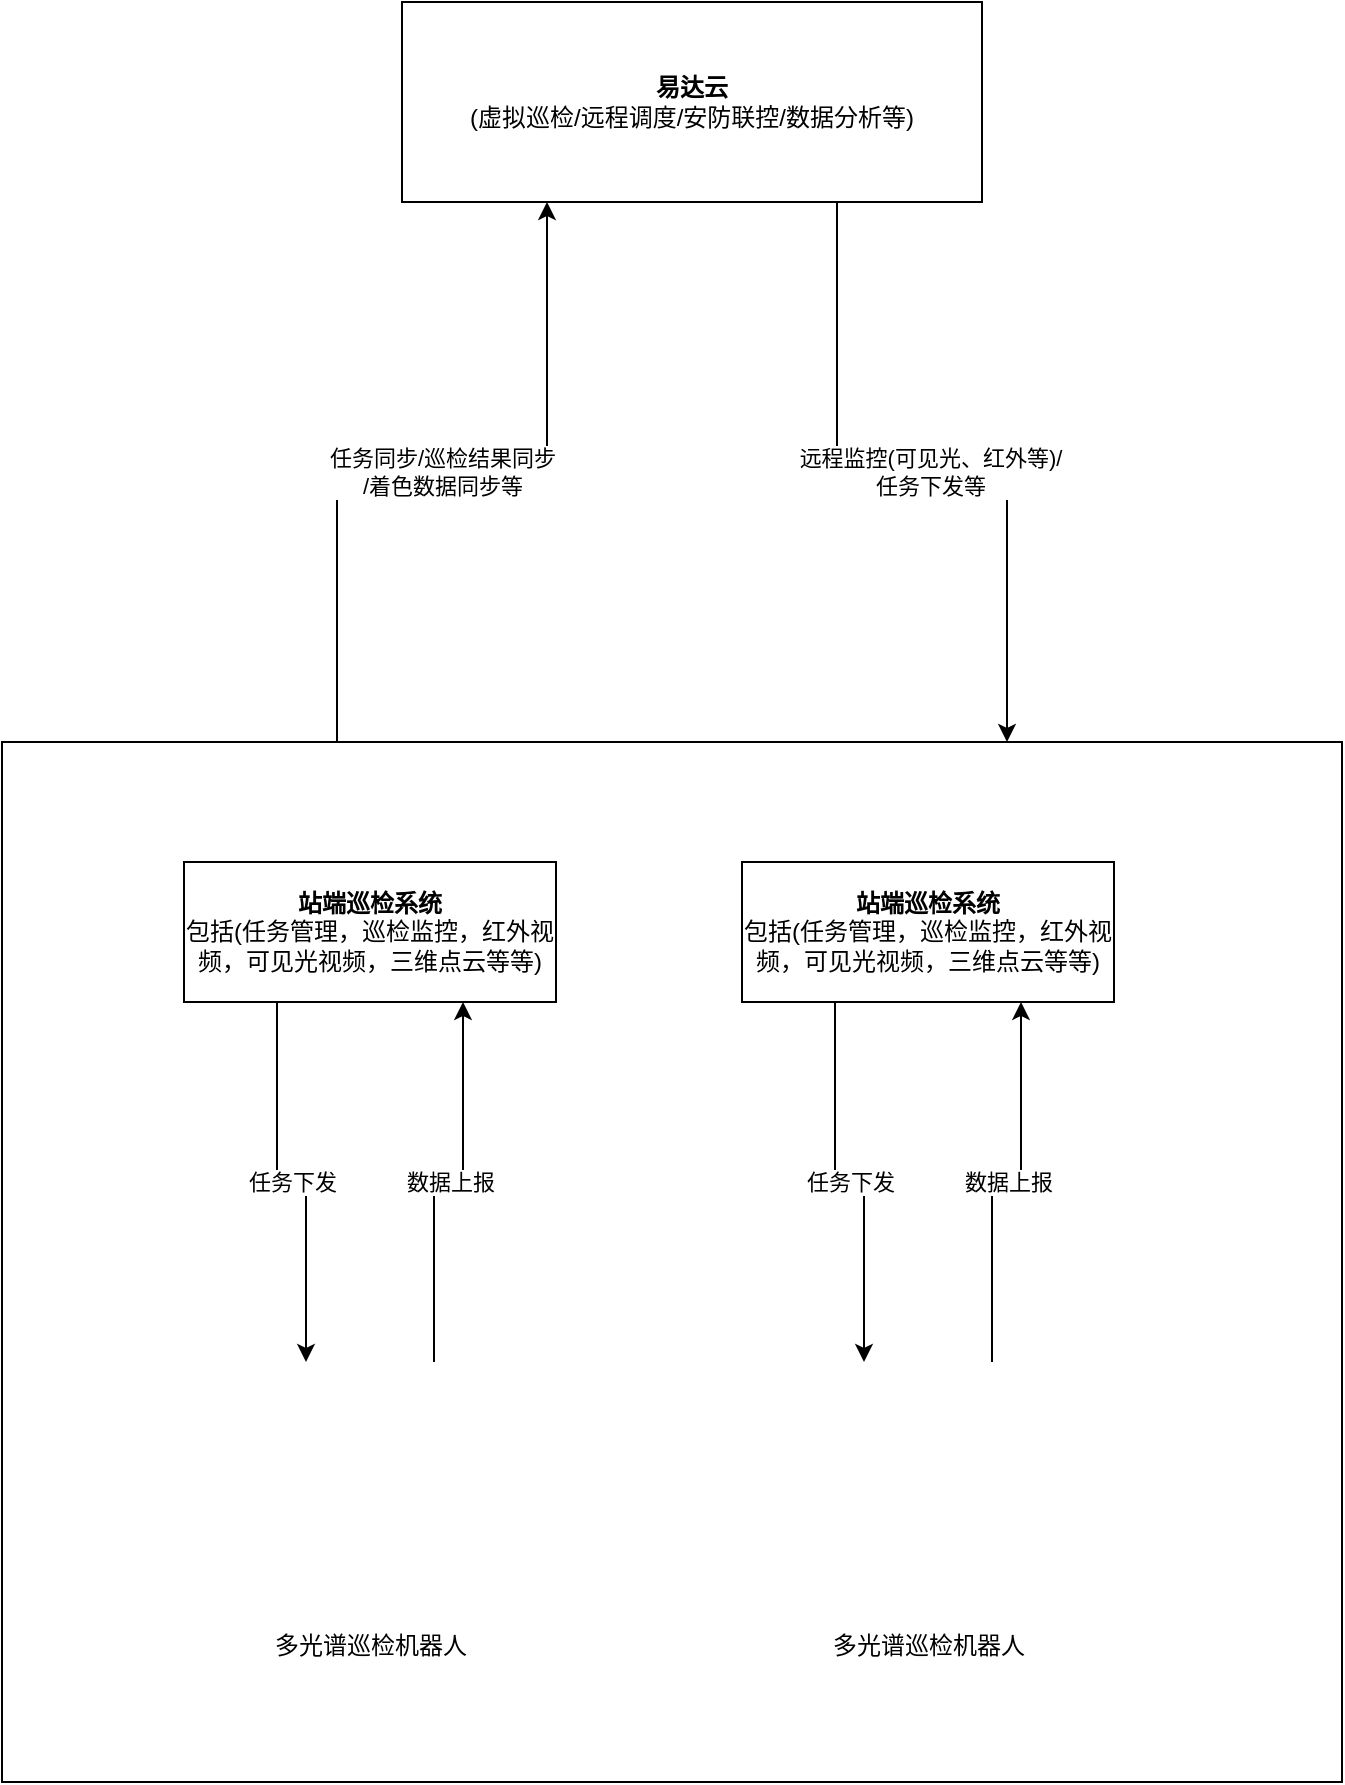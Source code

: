 <mxfile version="13.0.1" type="github">
  <diagram id="0OOSGcVvR7OFmxbcjkcZ" name="第 1 页">
    <mxGraphModel dx="932" dy="508" grid="1" gridSize="10" guides="1" tooltips="1" connect="1" arrows="1" fold="1" page="1" pageScale="1" pageWidth="700" pageHeight="1000" math="0" shadow="0">
      <root>
        <mxCell id="0" />
        <mxCell id="1" parent="0" />
        <mxCell id="Agbn1S0HxGMe0rHe034Y-35" value="任务同步/巡检结果同步&lt;br&gt;/着色数据同步等" style="edgeStyle=orthogonalEdgeStyle;rounded=0;orthogonalLoop=1;jettySize=auto;html=1;exitX=0.25;exitY=0;exitDx=0;exitDy=0;entryX=0.25;entryY=1;entryDx=0;entryDy=0;" edge="1" parent="1" source="Agbn1S0HxGMe0rHe034Y-32" target="Agbn1S0HxGMe0rHe034Y-31">
          <mxGeometry relative="1" as="geometry" />
        </mxCell>
        <mxCell id="Agbn1S0HxGMe0rHe034Y-32" value="" style="rounded=0;whiteSpace=wrap;html=1;" vertex="1" parent="1">
          <mxGeometry x="210" y="810" width="670" height="520" as="geometry" />
        </mxCell>
        <mxCell id="Agbn1S0HxGMe0rHe034Y-22" value="数据上报" style="edgeStyle=orthogonalEdgeStyle;rounded=0;orthogonalLoop=1;jettySize=auto;html=1;exitX=0.75;exitY=0;exitDx=0;exitDy=0;entryX=0.75;entryY=1;entryDx=0;entryDy=0;" edge="1" parent="1" source="Agbn1S0HxGMe0rHe034Y-16" target="Agbn1S0HxGMe0rHe034Y-17">
          <mxGeometry relative="1" as="geometry" />
        </mxCell>
        <mxCell id="Agbn1S0HxGMe0rHe034Y-16" value="多光谱巡检机器人" style="shape=image;html=1;verticalAlign=top;verticalLabelPosition=bottom;labelBackgroundColor=#ffffff;imageAspect=0;aspect=fixed;image=https://cdn2.iconfinder.com/data/icons/walle/128/basket_empty.png" vertex="1" parent="1">
          <mxGeometry x="330" y="1120" width="128" height="128" as="geometry" />
        </mxCell>
        <mxCell id="Agbn1S0HxGMe0rHe034Y-21" value="任务下发" style="edgeStyle=orthogonalEdgeStyle;rounded=0;orthogonalLoop=1;jettySize=auto;html=1;exitX=0.25;exitY=1;exitDx=0;exitDy=0;entryX=0.25;entryY=0;entryDx=0;entryDy=0;" edge="1" parent="1" source="Agbn1S0HxGMe0rHe034Y-17" target="Agbn1S0HxGMe0rHe034Y-16">
          <mxGeometry relative="1" as="geometry" />
        </mxCell>
        <mxCell id="Agbn1S0HxGMe0rHe034Y-17" value="&lt;b&gt;站端巡检系统&lt;/b&gt;&lt;br&gt;包括(任务管理，巡检监控，红外视频，可见光视频，三维点云等等)" style="rounded=0;whiteSpace=wrap;html=1;" vertex="1" parent="1">
          <mxGeometry x="301" y="870" width="186" height="70" as="geometry" />
        </mxCell>
        <mxCell id="Agbn1S0HxGMe0rHe034Y-23" value="数据上报" style="edgeStyle=orthogonalEdgeStyle;rounded=0;orthogonalLoop=1;jettySize=auto;html=1;exitX=0.75;exitY=0;exitDx=0;exitDy=0;entryX=0.75;entryY=1;entryDx=0;entryDy=0;" edge="1" parent="1" source="Agbn1S0HxGMe0rHe034Y-24" target="Agbn1S0HxGMe0rHe034Y-26">
          <mxGeometry relative="1" as="geometry" />
        </mxCell>
        <mxCell id="Agbn1S0HxGMe0rHe034Y-24" value="多光谱巡检机器人" style="shape=image;html=1;verticalAlign=top;verticalLabelPosition=bottom;labelBackgroundColor=#ffffff;imageAspect=0;aspect=fixed;image=https://cdn2.iconfinder.com/data/icons/walle/128/basket_empty.png" vertex="1" parent="1">
          <mxGeometry x="609" y="1120" width="128" height="128" as="geometry" />
        </mxCell>
        <mxCell id="Agbn1S0HxGMe0rHe034Y-25" value="任务下发" style="edgeStyle=orthogonalEdgeStyle;rounded=0;orthogonalLoop=1;jettySize=auto;html=1;exitX=0.25;exitY=1;exitDx=0;exitDy=0;entryX=0.25;entryY=0;entryDx=0;entryDy=0;" edge="1" parent="1" source="Agbn1S0HxGMe0rHe034Y-26" target="Agbn1S0HxGMe0rHe034Y-24">
          <mxGeometry relative="1" as="geometry" />
        </mxCell>
        <mxCell id="Agbn1S0HxGMe0rHe034Y-26" value="&lt;b&gt;站端巡检系统&lt;/b&gt;&lt;br&gt;包括(任务管理，巡检监控，红外视频，可见光视频，三维点云等等)" style="rounded=0;whiteSpace=wrap;html=1;" vertex="1" parent="1">
          <mxGeometry x="580" y="870" width="186" height="70" as="geometry" />
        </mxCell>
        <mxCell id="Agbn1S0HxGMe0rHe034Y-36" style="edgeStyle=orthogonalEdgeStyle;rounded=0;orthogonalLoop=1;jettySize=auto;html=1;exitX=0.75;exitY=1;exitDx=0;exitDy=0;entryX=0.75;entryY=0;entryDx=0;entryDy=0;" edge="1" parent="1" source="Agbn1S0HxGMe0rHe034Y-31" target="Agbn1S0HxGMe0rHe034Y-32">
          <mxGeometry relative="1" as="geometry" />
        </mxCell>
        <mxCell id="Agbn1S0HxGMe0rHe034Y-37" value="远程监控(可见光、红外等)/&lt;br&gt;任务下发等" style="edgeLabel;html=1;align=center;verticalAlign=middle;resizable=0;points=[];" vertex="1" connectable="0" parent="Agbn1S0HxGMe0rHe034Y-36">
          <mxGeometry x="0.019" relative="1" as="geometry">
            <mxPoint as="offset" />
          </mxGeometry>
        </mxCell>
        <mxCell id="Agbn1S0HxGMe0rHe034Y-31" value="&lt;b&gt;易达云&lt;/b&gt;&lt;br&gt;(虚拟巡检/远程调度/安防联控/数据分析等)" style="rounded=0;whiteSpace=wrap;html=1;" vertex="1" parent="1">
          <mxGeometry x="410" y="440" width="290" height="100" as="geometry" />
        </mxCell>
      </root>
    </mxGraphModel>
  </diagram>
</mxfile>
